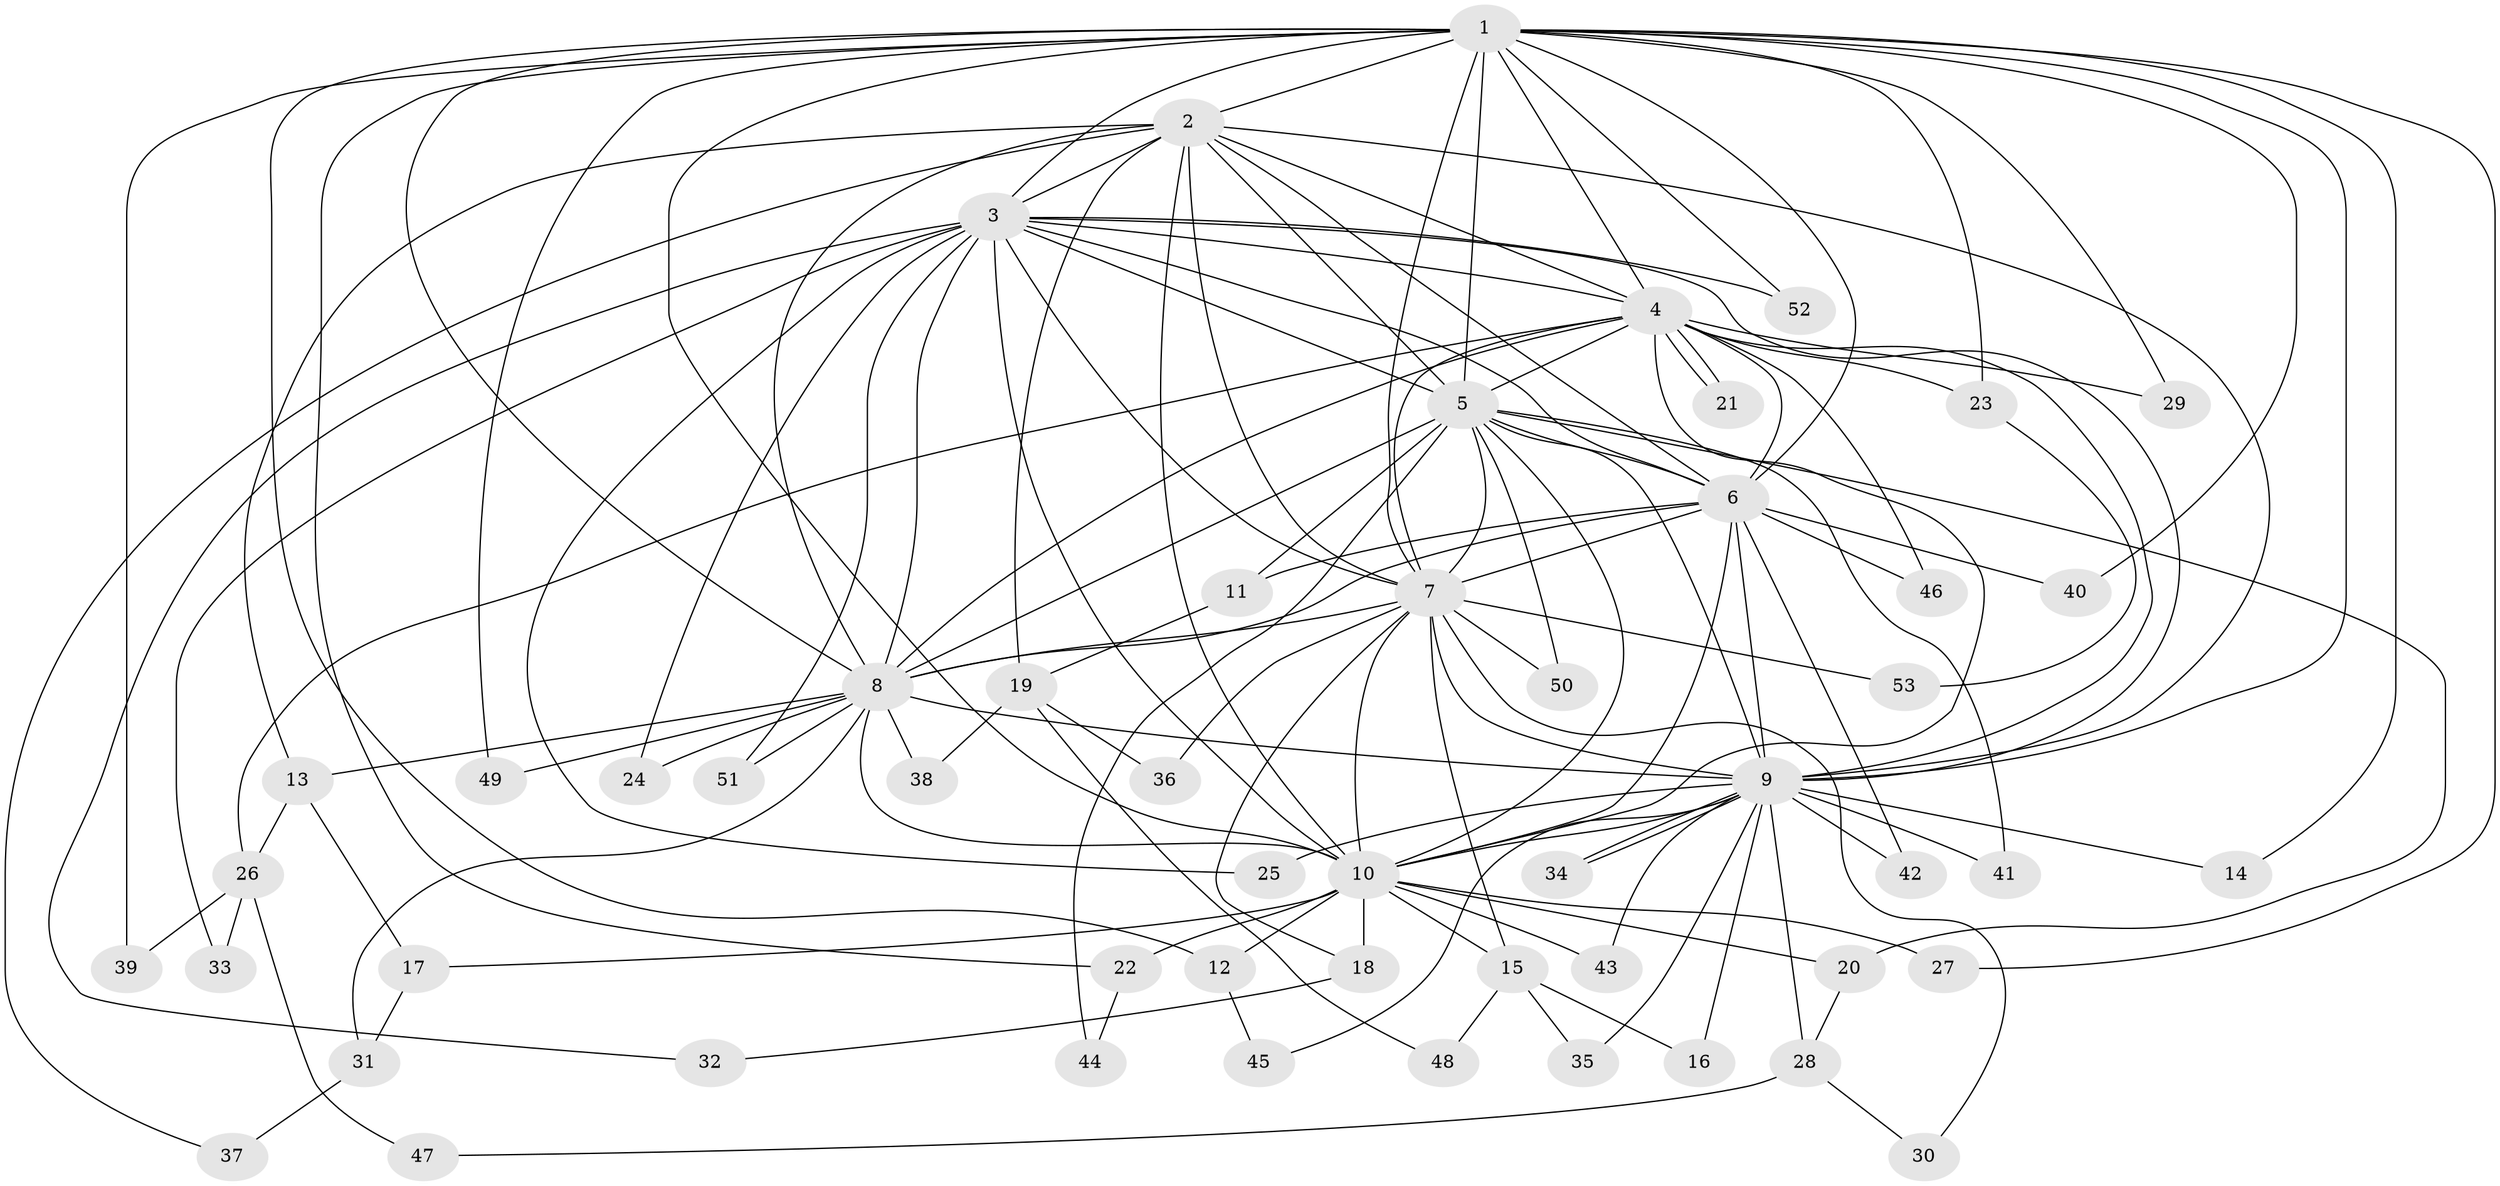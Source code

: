 // coarse degree distribution, {16: 0.038461538461538464, 12: 0.038461538461538464, 10: 0.038461538461538464, 13: 0.07692307692307693, 9: 0.038461538461538464, 11: 0.038461538461538464, 15: 0.038461538461538464, 4: 0.07692307692307693, 3: 0.15384615384615385, 2: 0.4230769230769231, 5: 0.038461538461538464}
// Generated by graph-tools (version 1.1) at 2025/17/03/04/25 18:17:41]
// undirected, 53 vertices, 131 edges
graph export_dot {
graph [start="1"]
  node [color=gray90,style=filled];
  1;
  2;
  3;
  4;
  5;
  6;
  7;
  8;
  9;
  10;
  11;
  12;
  13;
  14;
  15;
  16;
  17;
  18;
  19;
  20;
  21;
  22;
  23;
  24;
  25;
  26;
  27;
  28;
  29;
  30;
  31;
  32;
  33;
  34;
  35;
  36;
  37;
  38;
  39;
  40;
  41;
  42;
  43;
  44;
  45;
  46;
  47;
  48;
  49;
  50;
  51;
  52;
  53;
  1 -- 2;
  1 -- 3;
  1 -- 4;
  1 -- 5;
  1 -- 6;
  1 -- 7;
  1 -- 8;
  1 -- 9;
  1 -- 10;
  1 -- 12;
  1 -- 14;
  1 -- 22;
  1 -- 23;
  1 -- 27;
  1 -- 29;
  1 -- 39;
  1 -- 40;
  1 -- 49;
  1 -- 52;
  2 -- 3;
  2 -- 4;
  2 -- 5;
  2 -- 6;
  2 -- 7;
  2 -- 8;
  2 -- 9;
  2 -- 10;
  2 -- 13;
  2 -- 19;
  2 -- 37;
  3 -- 4;
  3 -- 5;
  3 -- 6;
  3 -- 7;
  3 -- 8;
  3 -- 9;
  3 -- 10;
  3 -- 24;
  3 -- 25;
  3 -- 32;
  3 -- 33;
  3 -- 51;
  3 -- 52;
  4 -- 5;
  4 -- 6;
  4 -- 7;
  4 -- 8;
  4 -- 9;
  4 -- 10;
  4 -- 21;
  4 -- 21;
  4 -- 23;
  4 -- 26;
  4 -- 29;
  4 -- 46;
  5 -- 6;
  5 -- 7;
  5 -- 8;
  5 -- 9;
  5 -- 10;
  5 -- 11;
  5 -- 20;
  5 -- 41;
  5 -- 44;
  5 -- 50;
  6 -- 7;
  6 -- 8;
  6 -- 9;
  6 -- 10;
  6 -- 11;
  6 -- 40;
  6 -- 42;
  6 -- 46;
  7 -- 8;
  7 -- 9;
  7 -- 10;
  7 -- 15;
  7 -- 18;
  7 -- 30;
  7 -- 36;
  7 -- 50;
  7 -- 53;
  8 -- 9;
  8 -- 10;
  8 -- 13;
  8 -- 24;
  8 -- 31;
  8 -- 38;
  8 -- 49;
  8 -- 51;
  9 -- 10;
  9 -- 14;
  9 -- 16;
  9 -- 25;
  9 -- 28;
  9 -- 34;
  9 -- 34;
  9 -- 35;
  9 -- 41;
  9 -- 42;
  9 -- 43;
  9 -- 45;
  10 -- 12;
  10 -- 15;
  10 -- 17;
  10 -- 18;
  10 -- 20;
  10 -- 22;
  10 -- 27;
  10 -- 43;
  11 -- 19;
  12 -- 45;
  13 -- 17;
  13 -- 26;
  15 -- 16;
  15 -- 35;
  15 -- 48;
  17 -- 31;
  18 -- 32;
  19 -- 36;
  19 -- 38;
  19 -- 48;
  20 -- 28;
  22 -- 44;
  23 -- 53;
  26 -- 33;
  26 -- 39;
  26 -- 47;
  28 -- 30;
  28 -- 47;
  31 -- 37;
}
